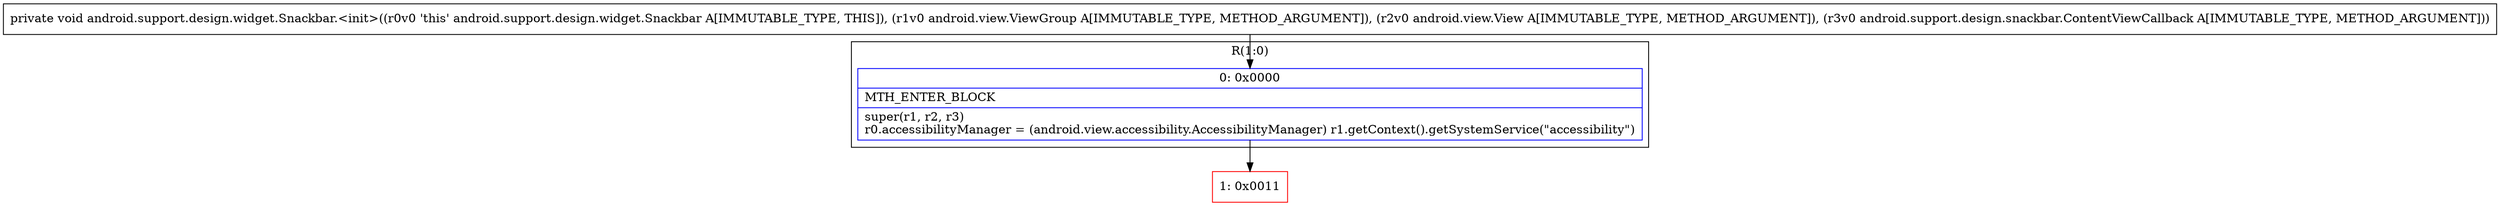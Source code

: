 digraph "CFG forandroid.support.design.widget.Snackbar.\<init\>(Landroid\/view\/ViewGroup;Landroid\/view\/View;Landroid\/support\/design\/snackbar\/ContentViewCallback;)V" {
subgraph cluster_Region_1139937430 {
label = "R(1:0)";
node [shape=record,color=blue];
Node_0 [shape=record,label="{0\:\ 0x0000|MTH_ENTER_BLOCK\l|super(r1, r2, r3)\lr0.accessibilityManager = (android.view.accessibility.AccessibilityManager) r1.getContext().getSystemService(\"accessibility\")\l}"];
}
Node_1 [shape=record,color=red,label="{1\:\ 0x0011}"];
MethodNode[shape=record,label="{private void android.support.design.widget.Snackbar.\<init\>((r0v0 'this' android.support.design.widget.Snackbar A[IMMUTABLE_TYPE, THIS]), (r1v0 android.view.ViewGroup A[IMMUTABLE_TYPE, METHOD_ARGUMENT]), (r2v0 android.view.View A[IMMUTABLE_TYPE, METHOD_ARGUMENT]), (r3v0 android.support.design.snackbar.ContentViewCallback A[IMMUTABLE_TYPE, METHOD_ARGUMENT])) }"];
MethodNode -> Node_0;
Node_0 -> Node_1;
}

